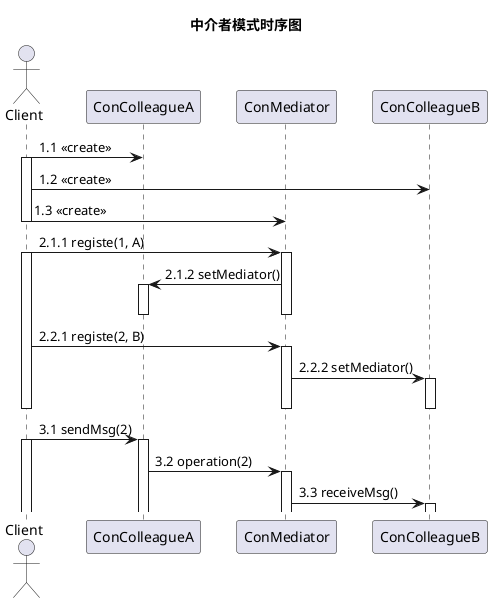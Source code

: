 @startuml
title 中介者模式时序图

actor Client
participant ConColleagueA
participant ConMediator
participant ConColleagueB

Client -> ConColleagueA: 1.1 <<create>>
activate Client
Client -> ConColleagueB: 1.2 <<create>>
Client -> ConMediator: 1.3 <<create>>
deactivate Client
Client -> ConMediator: 2.1.1 registe(1, A)
activate Client
activate ConMediator
ConMediator -> ConColleagueA: 2.1.2 setMediator()
activate ConColleagueA
deactivate ConColleagueA
deactivate ConMediator
Client -> ConMediator: 2.2.1 registe(2, B)
activate ConMediator
ConMediator -> ConColleagueB: 2.2.2 setMediator()
activate ConColleagueB
deactivate ConColleagueB
deactivate ConMediator
deactivate Client
Client -> ConColleagueA: 3.1 sendMsg(2)
activate Client
activate ConColleagueA
ConColleagueA -> ConMediator: 3.2 operation(2)
activate ConMediator
ConMediator -> ConColleagueB: 3.3 receiveMsg()
activate ConColleagueB
@enduml